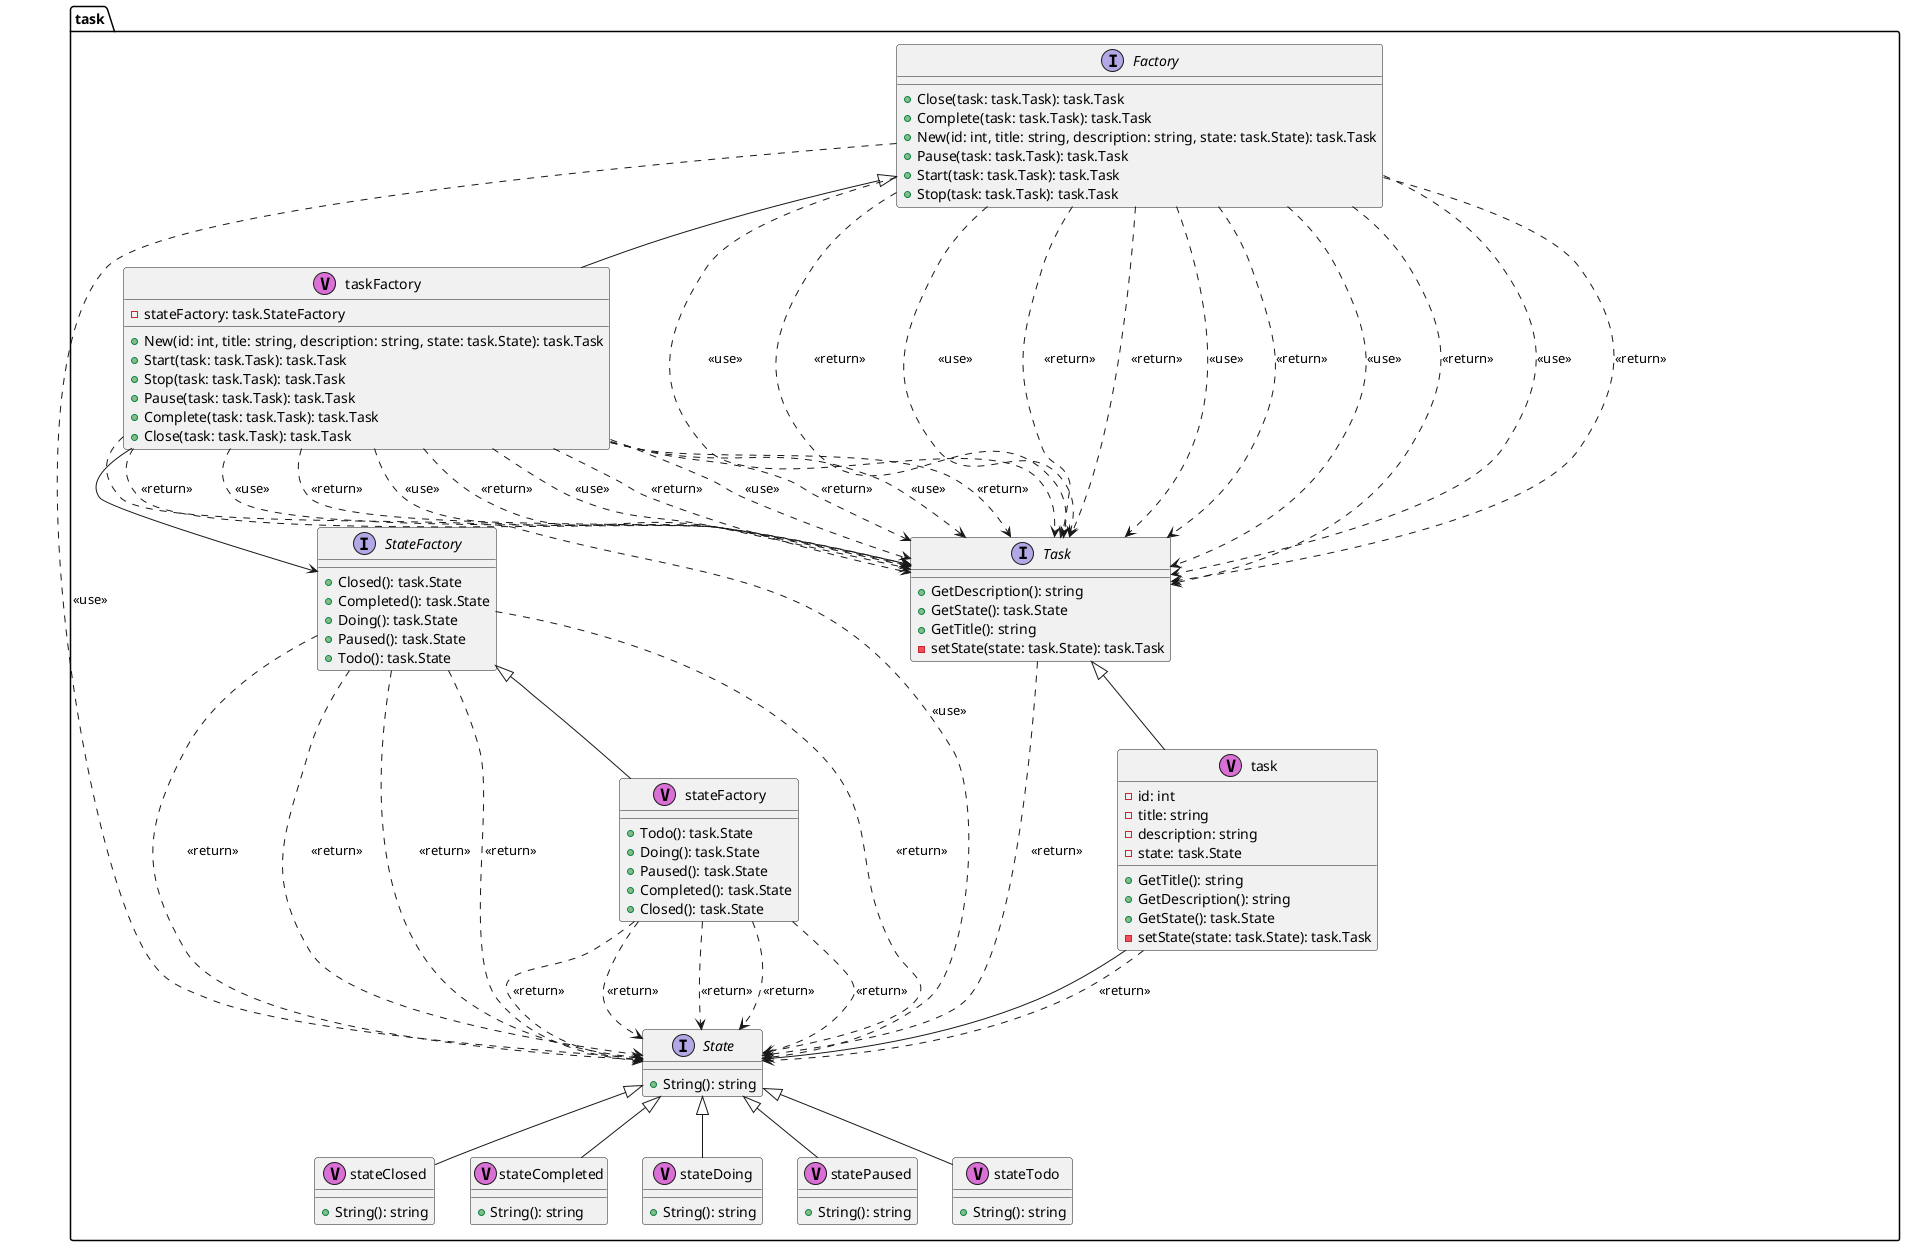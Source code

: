 @startuml
package "task" {
	interface "Factory" as task.Factory {
		+Close(task: task.Task): task.Task
		+Complete(task: task.Task): task.Task
		+New(id: int, title: string, description: string, state: task.State): task.Task
		+Pause(task: task.Task): task.Task
		+Start(task: task.Task): task.Task
		+Stop(task: task.Task): task.Task
	}
}


	task.Factory ..> task.Task : <<use>> 
	task.Factory ..> task.Task : <<return>> 
	task.Factory ..> task.Task : <<use>> 
	task.Factory ..> task.Task : <<return>> 
	task.Factory ..> task.State : <<use>> 
	task.Factory ..> task.Task : <<return>> 
	task.Factory ..> task.Task : <<use>> 
	task.Factory ..> task.Task : <<return>> 
	task.Factory ..> task.Task : <<use>> 
	task.Factory ..> task.Task : <<return>> 
	task.Factory ..> task.Task : <<use>> 
	task.Factory ..> task.Task : <<return>> 

package "task" {
	interface "State" as task.State {
		+String(): string
	}
}



package "task" {
	interface "StateFactory" as task.StateFactory {
		+Closed(): task.State
		+Completed(): task.State
		+Doing(): task.State
		+Paused(): task.State
		+Todo(): task.State
	}
}


	task.StateFactory ..> task.State : <<return>> 
	task.StateFactory ..> task.State : <<return>> 
	task.StateFactory ..> task.State : <<return>> 
	task.StateFactory ..> task.State : <<return>> 
	task.StateFactory ..> task.State : <<return>> 

package "task" {
	interface "Task" as task.Task {
		+GetDescription(): string
		+GetState(): task.State
		+GetTitle(): string
		-setState(state: task.State): task.Task
	}
}


	task.Task ..> task.State : <<return>> 

package "task" {
	class "stateClosed" as task.stateClosed <<V,Orchid>> {
		+String(): string
	}
}



package "task" {
	class "stateCompleted" as task.stateCompleted <<V,Orchid>> {
		+String(): string
	}
}



package "task" {
	class "stateDoing" as task.stateDoing <<V,Orchid>> {
		+String(): string
	}
}



package "task" {
	class "stateFactory" as task.stateFactory <<V,Orchid>> {
		+Todo(): task.State
		+Doing(): task.State
		+Paused(): task.State
		+Completed(): task.State
		+Closed(): task.State
	}
}


	task.stateFactory ..> task.State : <<return>> 
	task.stateFactory ..> task.State : <<return>> 
	task.stateFactory ..> task.State : <<return>> 
	task.stateFactory ..> task.State : <<return>> 
	task.stateFactory ..> task.State : <<return>> 

package "task" {
	class "statePaused" as task.statePaused <<V,Orchid>> {
		+String(): string
	}
}



package "task" {
	class "stateTodo" as task.stateTodo <<V,Orchid>> {
		+String(): string
	}
}



package "task" {
	class "task" as task.task <<V,Orchid>> {
		-id: int
		-title: string
		-description: string
		-state: task.State
		+GetTitle(): string
		+GetDescription(): string
		+GetState(): task.State
		-setState(state: task.State): task.Task
	}
}

	task.task --> task.State

	task.task ..> task.State : <<return>> 

package "task" {
	class "taskFactory" as task.taskFactory <<V,Orchid>> {
		-stateFactory: task.StateFactory
		+New(id: int, title: string, description: string, state: task.State): task.Task
		+Start(task: task.Task): task.Task
		+Stop(task: task.Task): task.Task
		+Pause(task: task.Task): task.Task
		+Complete(task: task.Task): task.Task
		+Close(task: task.Task): task.Task
	}
}

	task.taskFactory --> task.StateFactory

	task.taskFactory ..> task.State : <<use>> 
	task.taskFactory ..> task.Task : <<return>> 
	task.taskFactory ..> task.Task : <<use>> 
	task.taskFactory ..> task.Task : <<return>> 
	task.taskFactory ..> task.Task : <<use>> 
	task.taskFactory ..> task.Task : <<return>> 
	task.taskFactory ..> task.Task : <<use>> 
	task.taskFactory ..> task.Task : <<return>> 
	task.taskFactory ..> task.Task : <<use>> 
	task.taskFactory ..> task.Task : <<return>> 
	task.taskFactory ..> task.Task : <<use>> 
	task.taskFactory ..> task.Task : <<return>> 

	task.stateClosed -up-|> task.State
	task.stateCompleted -up-|> task.State
	task.stateDoing -up-|> task.State
	task.stateFactory -up-|> task.StateFactory
	task.statePaused -up-|> task.State
	task.stateTodo -up-|> task.State
	task.task -up-|> task.Task
	task.taskFactory -up-|> task.Factory
@enduml
